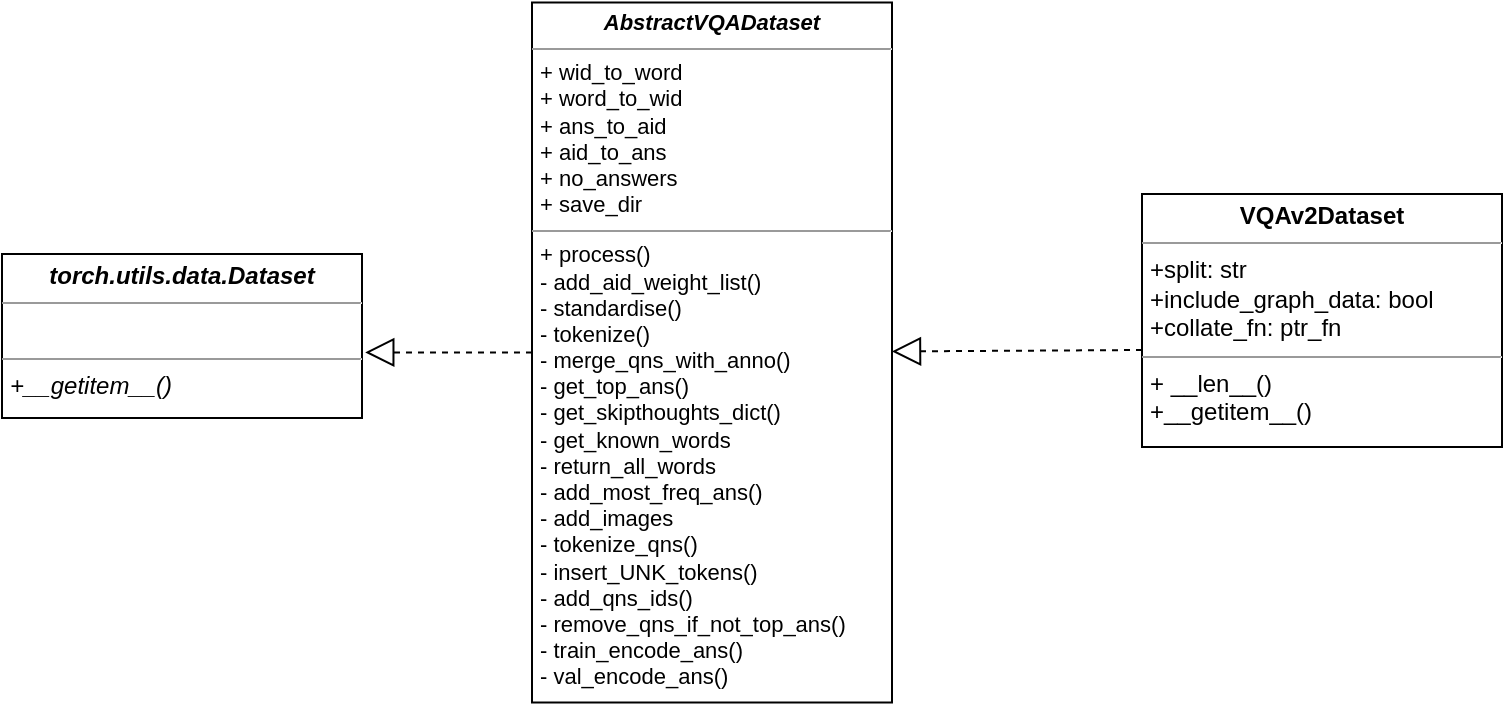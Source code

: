 <mxfile version="12.9.8" type="device"><diagram id="iLzZo3n37EKZmzyaiaeU" name="Page-1"><mxGraphModel dx="1038" dy="549" grid="1" gridSize="10" guides="1" tooltips="1" connect="1" arrows="1" fold="1" page="1" pageScale="1" pageWidth="850" pageHeight="1100" math="0" shadow="0"><root><mxCell id="0"/><mxCell id="1" parent="0"/><mxCell id="sYJVHammuzcd5RCcfwW1-1" value="&lt;p style=&quot;margin: 0px ; margin-top: 4px ; text-align: center&quot;&gt;&lt;b&gt;VQAv2Dataset&lt;/b&gt;&lt;/p&gt;&lt;hr size=&quot;1&quot;&gt;&lt;p style=&quot;margin: 0px ; margin-left: 4px&quot;&gt;&lt;span&gt;+split: str&lt;/span&gt;&lt;br&gt;&lt;/p&gt;&lt;p style=&quot;margin: 0px ; margin-left: 4px&quot;&gt;&lt;span&gt;+include_graph_data: bool&lt;/span&gt;&lt;/p&gt;&lt;p style=&quot;margin: 0px ; margin-left: 4px&quot;&gt;&lt;span&gt;+collate_fn: ptr_fn&lt;/span&gt;&lt;/p&gt;&lt;hr size=&quot;1&quot;&gt;&lt;p style=&quot;margin: 0px ; margin-left: 4px&quot;&gt;+ __len__()&lt;/p&gt;&lt;p style=&quot;margin: 0px ; margin-left: 4px&quot;&gt;+__getitem__()&lt;/p&gt;" style="verticalAlign=top;align=left;overflow=fill;fontSize=12;fontFamily=Helvetica;html=1;rounded=0;shadow=0;comic=0;labelBackgroundColor=none;strokeWidth=1" vertex="1" parent="1"><mxGeometry x="640" y="140" width="180" height="126.5" as="geometry"/></mxCell><mxCell id="sYJVHammuzcd5RCcfwW1-2" value="&lt;p style=&quot;margin: 4px 0px 0px ; text-align: center ; font-size: 11px&quot;&gt;&lt;b&gt;&lt;font style=&quot;font-size: 11px&quot;&gt;&lt;i&gt;AbstractVQADataset&lt;/i&gt;&lt;/font&gt;&lt;/b&gt;&lt;/p&gt;&lt;hr size=&quot;1&quot; style=&quot;font-size: 11px&quot;&gt;&lt;p style=&quot;margin: 0px 0px 0px 4px ; font-size: 11px&quot;&gt;&lt;font style=&quot;font-size: 11px&quot;&gt;+ wid_to_word&lt;/font&gt;&lt;/p&gt;&lt;p style=&quot;margin: 0px 0px 0px 4px ; font-size: 11px&quot;&gt;&lt;font style=&quot;font-size: 11px&quot;&gt;+ word_to_wid&lt;/font&gt;&lt;/p&gt;&lt;p style=&quot;margin: 0px 0px 0px 4px ; font-size: 11px&quot;&gt;&lt;font style=&quot;font-size: 11px&quot;&gt;+ ans_to_aid&lt;/font&gt;&lt;/p&gt;&lt;p style=&quot;margin: 0px 0px 0px 4px ; font-size: 11px&quot;&gt;&lt;font style=&quot;font-size: 11px&quot;&gt;+ aid_to_ans&lt;/font&gt;&lt;/p&gt;&lt;p style=&quot;margin: 0px 0px 0px 4px ; font-size: 11px&quot;&gt;&lt;font style=&quot;font-size: 11px&quot;&gt;+ no_answers&lt;/font&gt;&lt;/p&gt;&lt;p style=&quot;margin: 0px 0px 0px 4px ; font-size: 11px&quot;&gt;&lt;font style=&quot;font-size: 11px&quot;&gt;+ save_dir&lt;/font&gt;&lt;/p&gt;&lt;hr size=&quot;1&quot; style=&quot;font-size: 11px&quot;&gt;&lt;p style=&quot;margin: 0px 0px 0px 4px ; font-size: 11px&quot;&gt;&lt;font style=&quot;font-size: 11px&quot;&gt;+ process()&lt;/font&gt;&lt;/p&gt;&lt;p style=&quot;margin: 0px 0px 0px 4px ; font-size: 11px&quot;&gt;&lt;font style=&quot;font-size: 11px&quot;&gt;- add_aid_weight_list()&lt;/font&gt;&lt;/p&gt;&lt;p style=&quot;margin: 0px 0px 0px 4px ; font-size: 11px&quot;&gt;&lt;font style=&quot;font-size: 11px&quot;&gt;- standardise()&lt;/font&gt;&lt;/p&gt;&lt;p style=&quot;margin: 0px 0px 0px 4px ; font-size: 11px&quot;&gt;&lt;font style=&quot;font-size: 11px&quot;&gt;- tokenize()&lt;/font&gt;&lt;/p&gt;&lt;p style=&quot;margin: 0px 0px 0px 4px ; font-size: 11px&quot;&gt;&lt;font style=&quot;font-size: 11px&quot;&gt;- merge_qns_with_anno()&lt;/font&gt;&lt;/p&gt;&lt;p style=&quot;margin: 0px 0px 0px 4px ; font-size: 11px&quot;&gt;&lt;font style=&quot;font-size: 11px&quot;&gt;- get_top_ans()&lt;/font&gt;&lt;/p&gt;&lt;p style=&quot;margin: 0px 0px 0px 4px ; font-size: 11px&quot;&gt;&lt;font style=&quot;font-size: 11px&quot;&gt;- get_skipthoughts_dict()&lt;/font&gt;&lt;/p&gt;&lt;p style=&quot;margin: 0px 0px 0px 4px ; font-size: 11px&quot;&gt;&lt;font style=&quot;font-size: 11px&quot;&gt;- get_known_words&lt;/font&gt;&lt;/p&gt;&lt;p style=&quot;margin: 0px 0px 0px 4px ; font-size: 11px&quot;&gt;&lt;font style=&quot;font-size: 11px&quot;&gt;- return_all_words&lt;/font&gt;&lt;/p&gt;&lt;p style=&quot;margin: 0px 0px 0px 4px ; font-size: 11px&quot;&gt;&lt;font style=&quot;font-size: 11px&quot;&gt;- add_most_freq_ans()&lt;/font&gt;&lt;/p&gt;&lt;p style=&quot;margin: 0px 0px 0px 4px ; font-size: 11px&quot;&gt;&lt;font style=&quot;font-size: 11px&quot;&gt;- add_images&lt;/font&gt;&lt;/p&gt;&lt;p style=&quot;margin: 0px 0px 0px 4px ; font-size: 11px&quot;&gt;&lt;font style=&quot;font-size: 11px&quot;&gt;- tokenize_qns()&lt;/font&gt;&lt;/p&gt;&lt;p style=&quot;margin: 0px 0px 0px 4px ; font-size: 11px&quot;&gt;&lt;font style=&quot;font-size: 11px&quot;&gt;- insert_UNK_tokens()&lt;/font&gt;&lt;/p&gt;&lt;p style=&quot;margin: 0px 0px 0px 4px ; font-size: 11px&quot;&gt;&lt;font style=&quot;font-size: 11px&quot;&gt;- add_qns_ids()&lt;/font&gt;&lt;/p&gt;&lt;p style=&quot;margin: 0px 0px 0px 4px ; font-size: 11px&quot;&gt;&lt;font style=&quot;font-size: 11px&quot;&gt;- remove_qns_if_not_top_ans()&lt;/font&gt;&lt;/p&gt;&lt;p style=&quot;margin: 0px 0px 0px 4px ; font-size: 11px&quot;&gt;- train_encode_ans()&lt;/p&gt;&lt;p style=&quot;margin: 0px 0px 0px 4px ; font-size: 11px&quot;&gt;- val_encode_ans()&lt;/p&gt;&lt;p style=&quot;margin: 0px 0px 0px 4px ; font-size: 11px&quot;&gt;&lt;br&gt;&lt;/p&gt;" style="verticalAlign=top;align=left;overflow=fill;fontSize=12;fontFamily=Helvetica;html=1;rounded=0;shadow=0;comic=0;labelBackgroundColor=none;strokeWidth=1" vertex="1" parent="1"><mxGeometry x="335" y="44.25" width="180" height="350" as="geometry"/></mxCell><mxCell id="sYJVHammuzcd5RCcfwW1-3" value="&lt;p style=&quot;margin: 0px ; margin-top: 4px ; text-align: center&quot;&gt;&lt;b&gt;&lt;i&gt;torch.utils.data.Dataset&lt;/i&gt;&lt;/b&gt;&lt;/p&gt;&lt;hr size=&quot;1&quot;&gt;&lt;p style=&quot;margin: 0px ; margin-left: 4px&quot;&gt;&lt;br&gt;&lt;/p&gt;&lt;hr size=&quot;1&quot;&gt;&lt;p style=&quot;margin: 0px ; margin-left: 4px&quot;&gt;&lt;i&gt;+__getitem__()&lt;/i&gt;&lt;br&gt;&lt;/p&gt;" style="verticalAlign=top;align=left;overflow=fill;fontSize=12;fontFamily=Helvetica;html=1;rounded=0;shadow=0;comic=0;labelBackgroundColor=none;strokeWidth=1" vertex="1" parent="1"><mxGeometry x="70" y="170" width="180" height="82" as="geometry"/></mxCell><mxCell id="sYJVHammuzcd5RCcfwW1-4" value="" style="endArrow=block;dashed=1;endFill=0;endSize=12;html=1;entryX=1.009;entryY=0.6;entryDx=0;entryDy=0;entryPerimeter=0;exitX=0;exitY=0.5;exitDx=0;exitDy=0;" edge="1" parent="1" source="sYJVHammuzcd5RCcfwW1-2" target="sYJVHammuzcd5RCcfwW1-3"><mxGeometry width="160" relative="1" as="geometry"><mxPoint x="520" y="250" as="sourcePoint"/><mxPoint x="680" y="250" as="targetPoint"/></mxGeometry></mxCell><mxCell id="sYJVHammuzcd5RCcfwW1-5" value="" style="endArrow=block;dashed=1;endFill=0;endSize=12;html=1;" edge="1" parent="1" target="sYJVHammuzcd5RCcfwW1-2"><mxGeometry width="160" relative="1" as="geometry"><mxPoint x="640" y="218" as="sourcePoint"/><mxPoint x="710" y="210" as="targetPoint"/></mxGeometry></mxCell></root></mxGraphModel></diagram></mxfile>